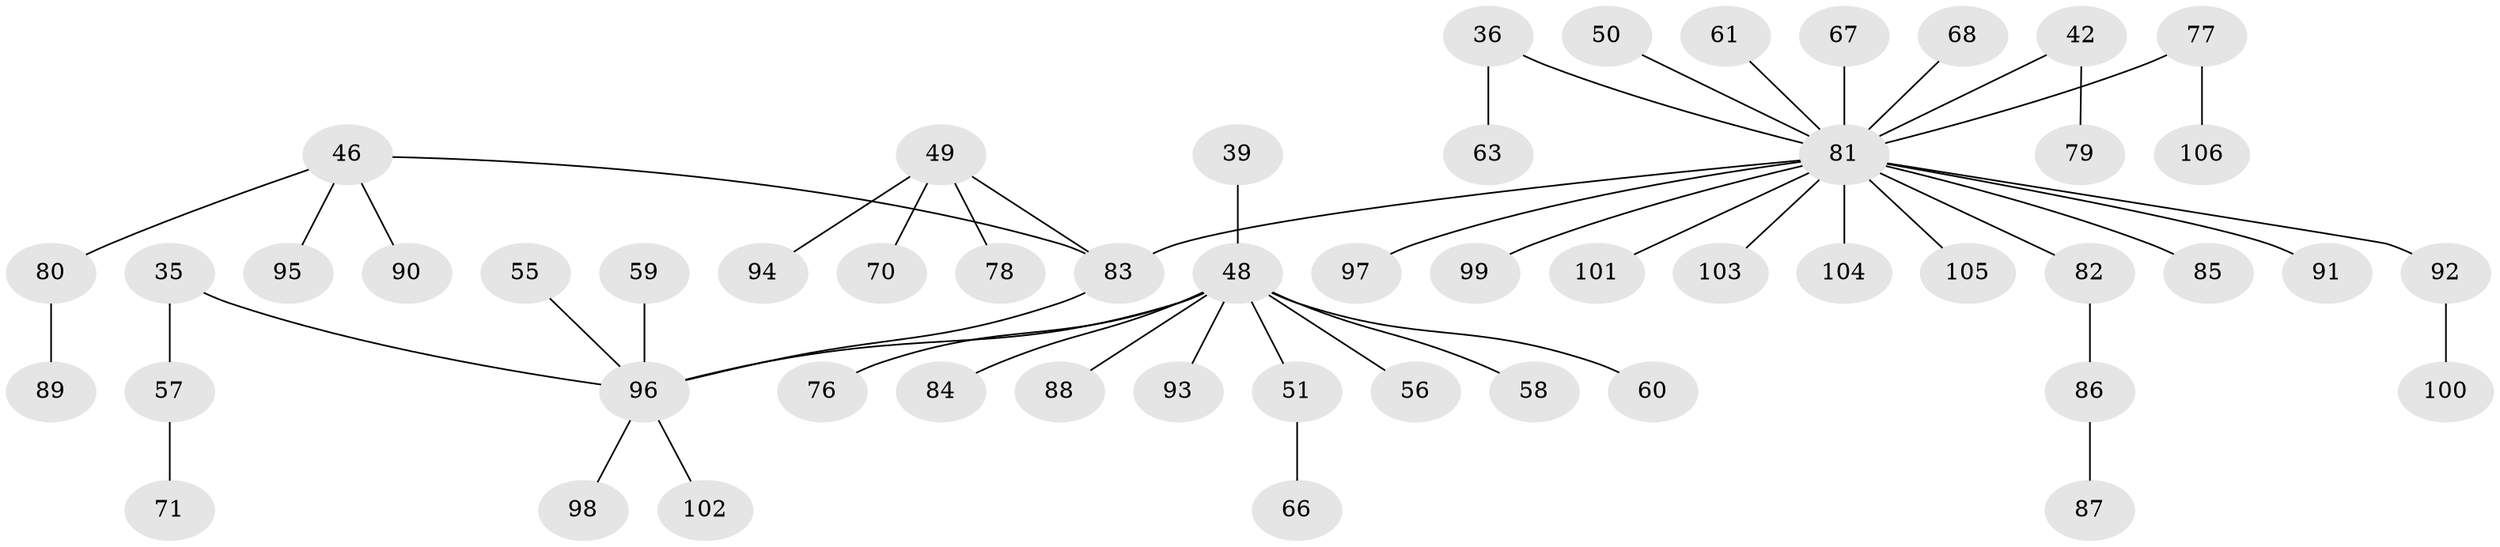 // original degree distribution, {5: 0.02830188679245283, 4: 0.1320754716981132, 2: 0.24528301886792453, 3: 0.08490566037735849, 7: 0.009433962264150943, 1: 0.5}
// Generated by graph-tools (version 1.1) at 2025/53/03/09/25 04:53:30]
// undirected, 53 vertices, 52 edges
graph export_dot {
graph [start="1"]
  node [color=gray90,style=filled];
  35;
  36;
  39;
  42;
  46;
  48 [super="+23+38+47"];
  49 [super="+31"];
  50;
  51;
  55;
  56;
  57;
  58;
  59;
  60;
  61;
  63;
  66;
  67;
  68;
  70;
  71;
  76;
  77;
  78;
  79;
  80;
  81 [super="+24+29+41+72+75"];
  82;
  83 [super="+1+5"];
  84;
  85;
  86;
  87;
  88;
  89;
  90;
  91;
  92;
  93;
  94;
  95;
  96 [super="+18+22+32+34"];
  97;
  98;
  99;
  100;
  101;
  102;
  103;
  104;
  105;
  106;
  35 -- 57;
  35 -- 96;
  36 -- 63;
  36 -- 81;
  39 -- 48;
  42 -- 79;
  42 -- 81;
  46 -- 80;
  46 -- 90;
  46 -- 95;
  46 -- 83;
  48 -- 76;
  48 -- 96;
  48 -- 88;
  48 -- 56;
  48 -- 84;
  48 -- 93;
  48 -- 51;
  48 -- 58;
  48 -- 60;
  49 -- 83;
  49 -- 70;
  49 -- 94;
  49 -- 78;
  50 -- 81;
  51 -- 66;
  55 -- 96;
  57 -- 71;
  59 -- 96;
  61 -- 81;
  67 -- 81;
  68 -- 81;
  77 -- 106;
  77 -- 81;
  80 -- 89;
  81 -- 82;
  81 -- 83;
  81 -- 85;
  81 -- 91;
  81 -- 92;
  81 -- 97;
  81 -- 99;
  81 -- 101;
  81 -- 103;
  81 -- 104;
  81 -- 105;
  82 -- 86;
  83 -- 96;
  86 -- 87;
  92 -- 100;
  96 -- 102;
  96 -- 98;
}
